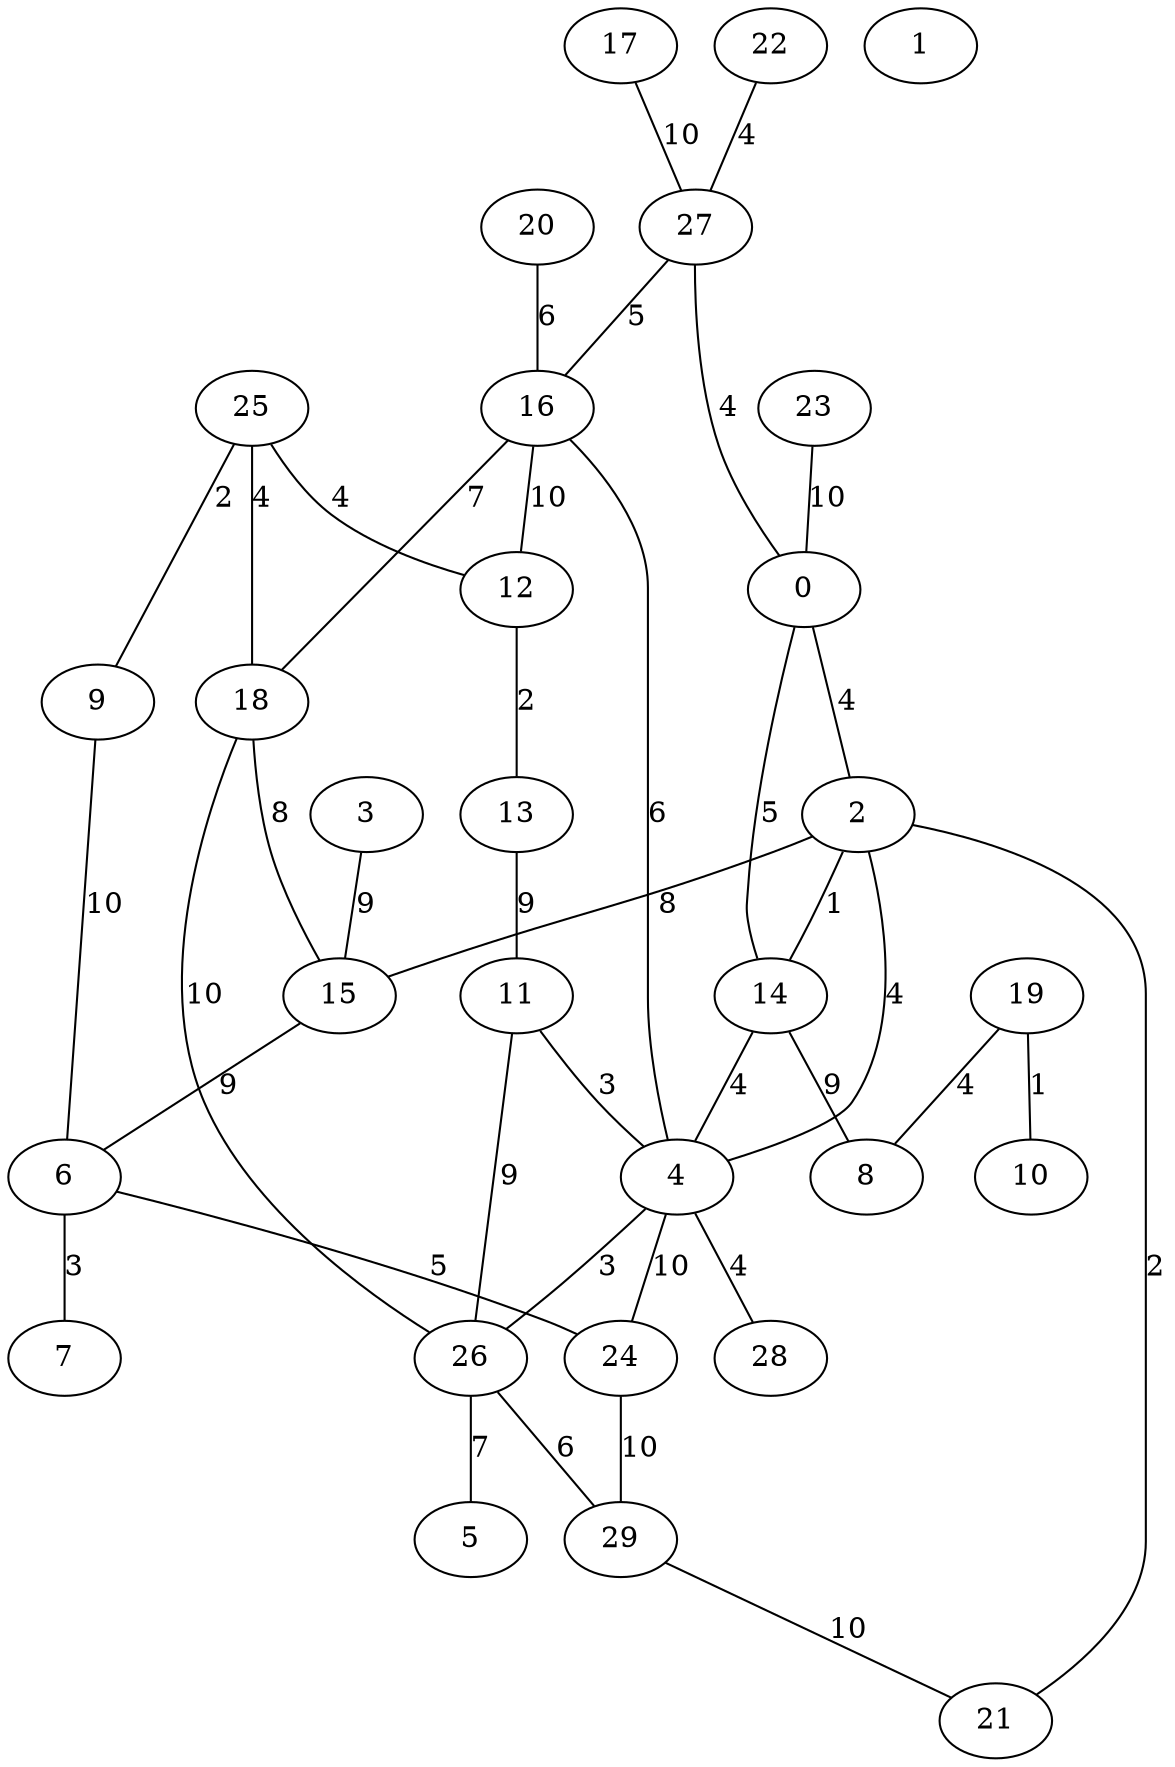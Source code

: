 graph {
	0 [label=0]
	1 [label=1]
	2 [label=2]
	3 [label=3]
	4 [label=4]
	5 [label=5]
	6 [label=6]
	7 [label=7]
	8 [label=8]
	9 [label=9]
	10 [label=10]
	11 [label=11]
	12 [label=12]
	13 [label=13]
	14 [label=14]
	15 [label=15]
	16 [label=16]
	17 [label=17]
	18 [label=18]
	19 [label=19]
	20 [label=20]
	21 [label=21]
	22 [label=22]
	23 [label=23]
	24 [label=24]
	25 [label=25]
	26 [label=26]
	27 [label=27]
	28 [label=28]
	29 [label=29]
	26 -- 29 [label=6]
	26 -- 5 [label=7]
	2 -- 14 [label=1]
	11 -- 4 [label=3]
	0 -- 14 [label=5]
	14 -- 8 [label=9]
	12 -- 13 [label=2]
	25 -- 9 [label=2]
	22 -- 27 [label=4]
	25 -- 12 [label=4]
	16 -- 4 [label=6]
	9 -- 6 [label=10]
	20 -- 16 [label=6]
	27 -- 16 [label=5]
	14 -- 4 [label=4]
	13 -- 11 [label=9]
	6 -- 7 [label=3]
	6 -- 24 [label=5]
	4 -- 28 [label=4]
	2 -- 15 [label=8]
	18 -- 26 [label=10]
	11 -- 26 [label=9]
	27 -- 0 [label=4]
	19 -- 10 [label=1]
	0 -- 2 [label=4]
	16 -- 18 [label=7]
	24 -- 29 [label=10]
	4 -- 26 [label=3]
	19 -- 8 [label=4]
	17 -- 27 [label=10]
	25 -- 18 [label=4]
	3 -- 15 [label=9]
	4 -- 2 [label=4]
	15 -- 6 [label=9]
	4 -- 24 [label=10]
	2 -- 21 [label=2]
	29 -- 21 [label=10]
	18 -- 15 [label=8]
	16 -- 12 [label=10]
	23 -- 0 [label=10]
}
